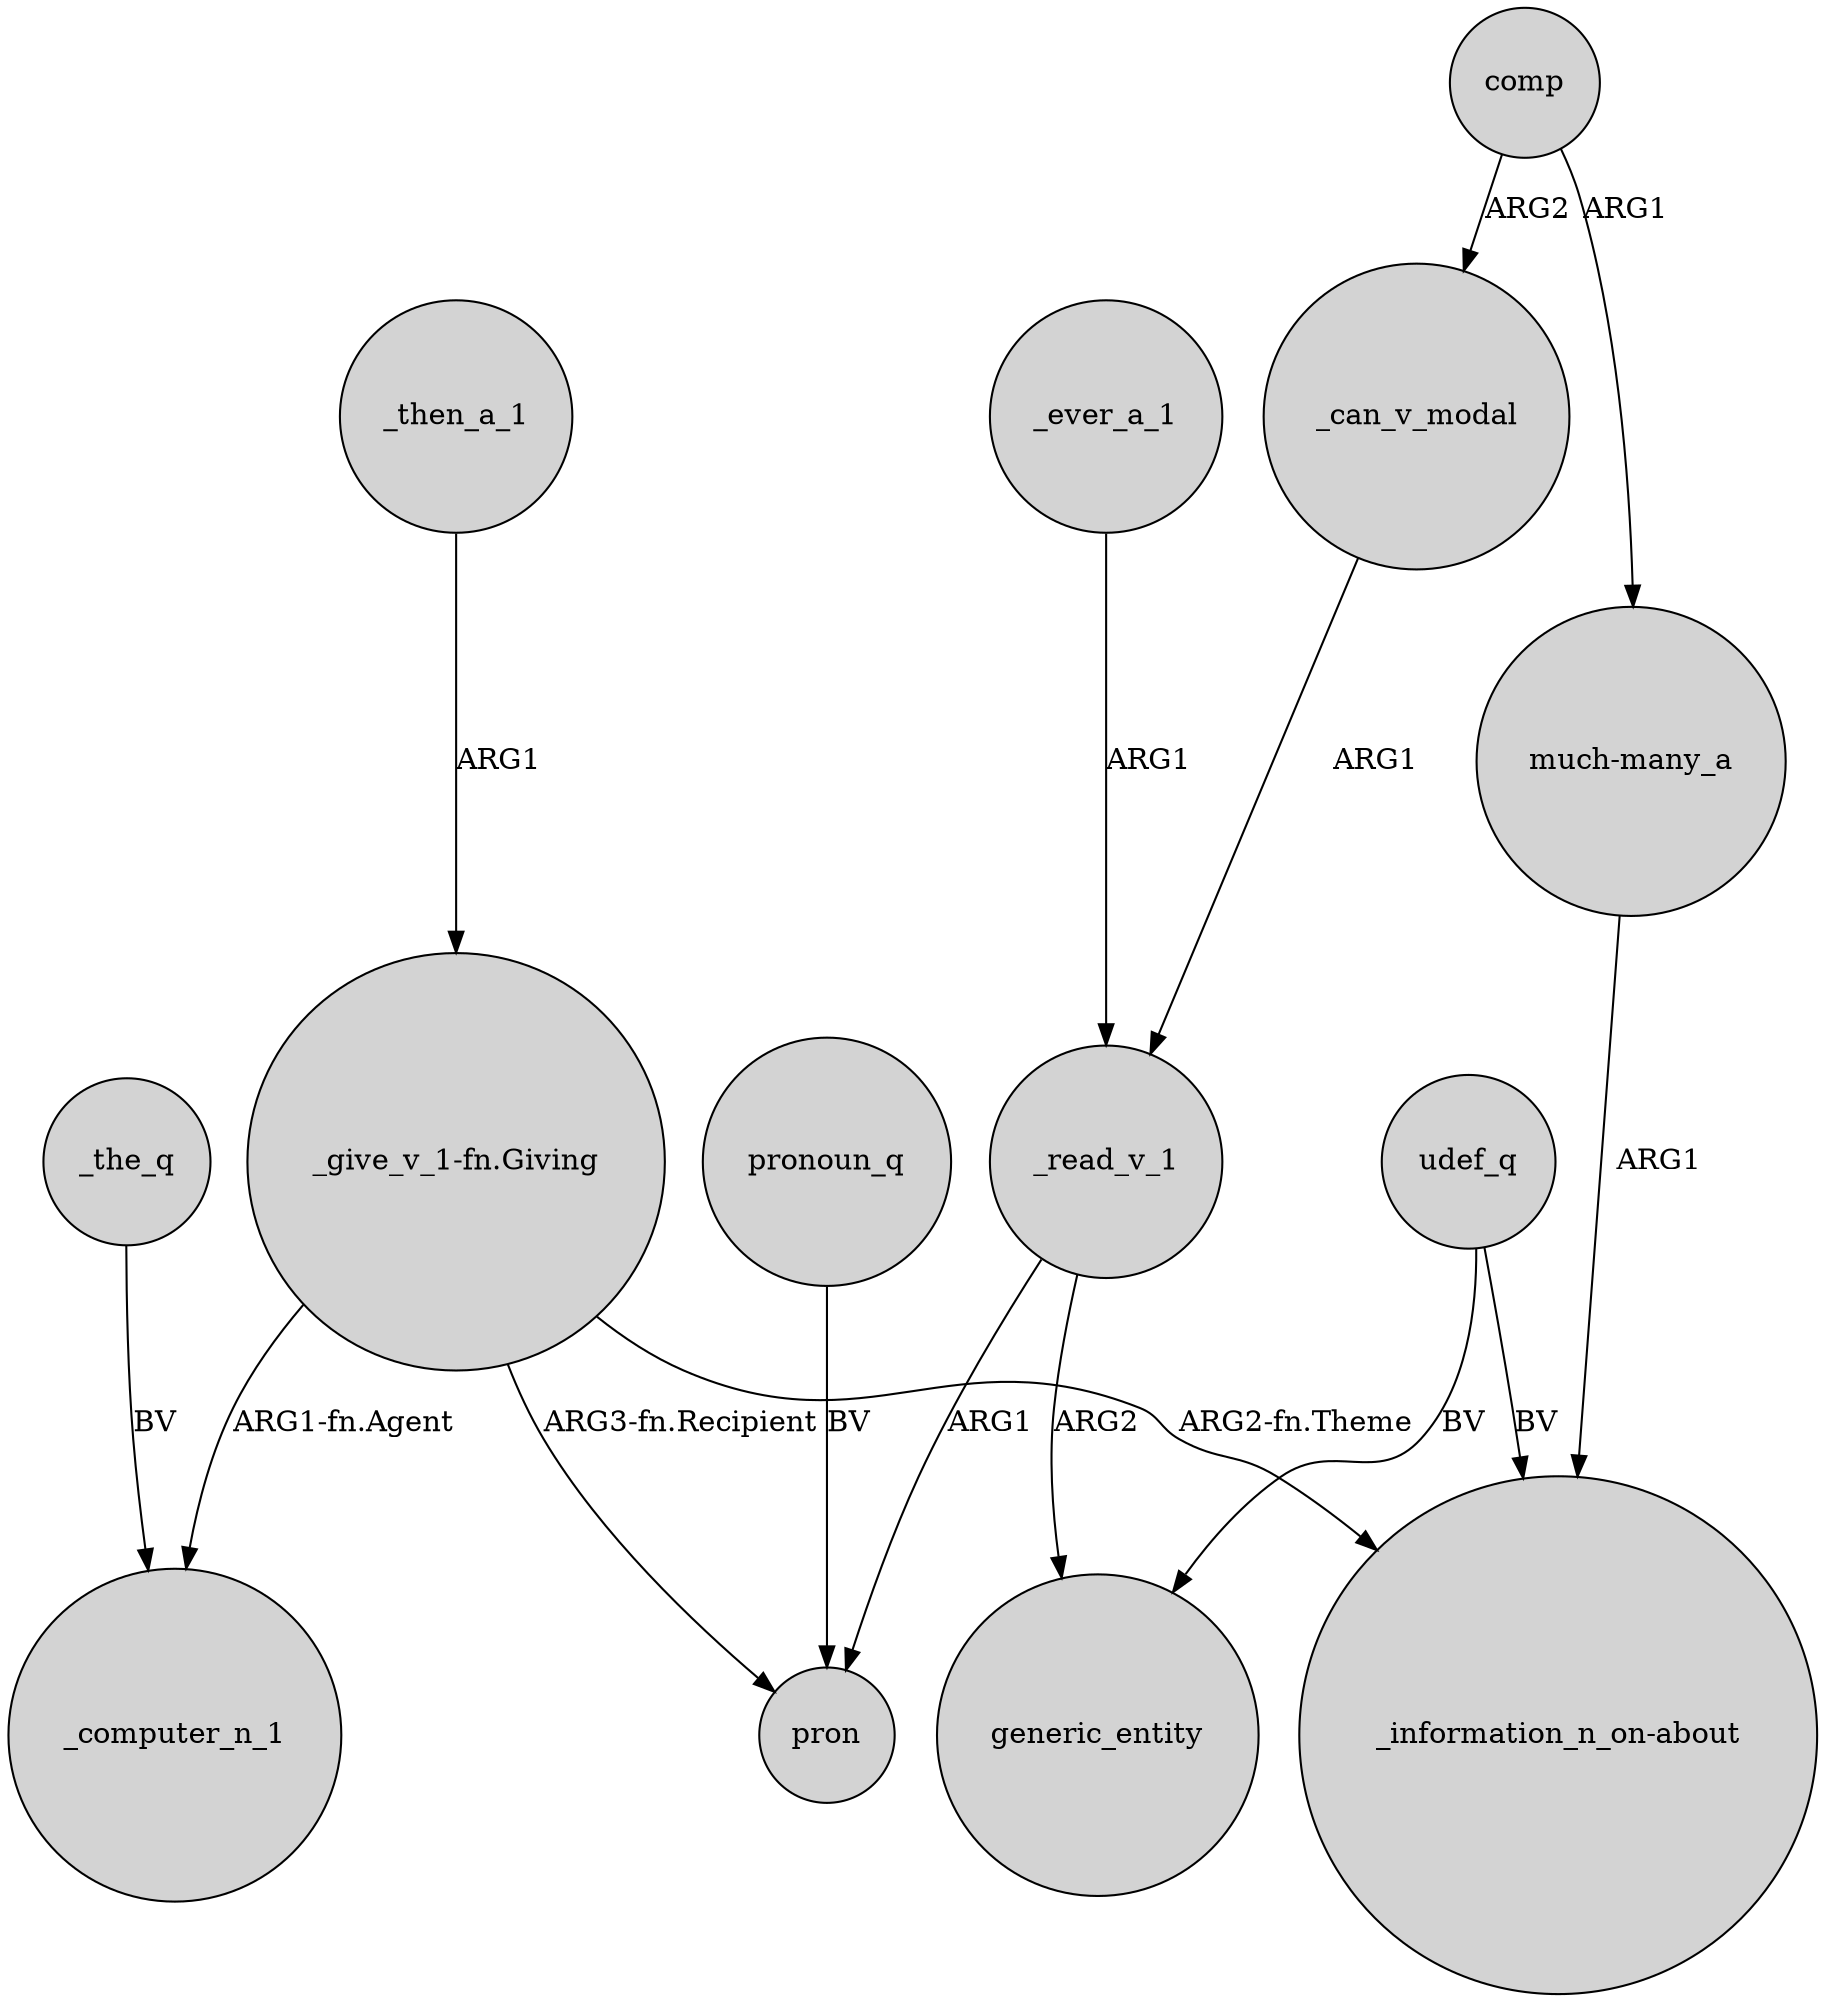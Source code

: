 digraph {
	node [shape=circle style=filled]
	_then_a_1 -> "_give_v_1-fn.Giving" [label=ARG1]
	"_give_v_1-fn.Giving" -> _computer_n_1 [label="ARG1-fn.Agent"]
	_ever_a_1 -> _read_v_1 [label=ARG1]
	_read_v_1 -> pron [label=ARG1]
	comp -> "much-many_a" [label=ARG1]
	_read_v_1 -> generic_entity [label=ARG2]
	_the_q -> _computer_n_1 [label=BV]
	udef_q -> generic_entity [label=BV]
	_can_v_modal -> _read_v_1 [label=ARG1]
	udef_q -> "_information_n_on-about" [label=BV]
	"_give_v_1-fn.Giving" -> pron [label="ARG3-fn.Recipient"]
	"much-many_a" -> "_information_n_on-about" [label=ARG1]
	comp -> _can_v_modal [label=ARG2]
	"_give_v_1-fn.Giving" -> "_information_n_on-about" [label="ARG2-fn.Theme"]
	pronoun_q -> pron [label=BV]
}
